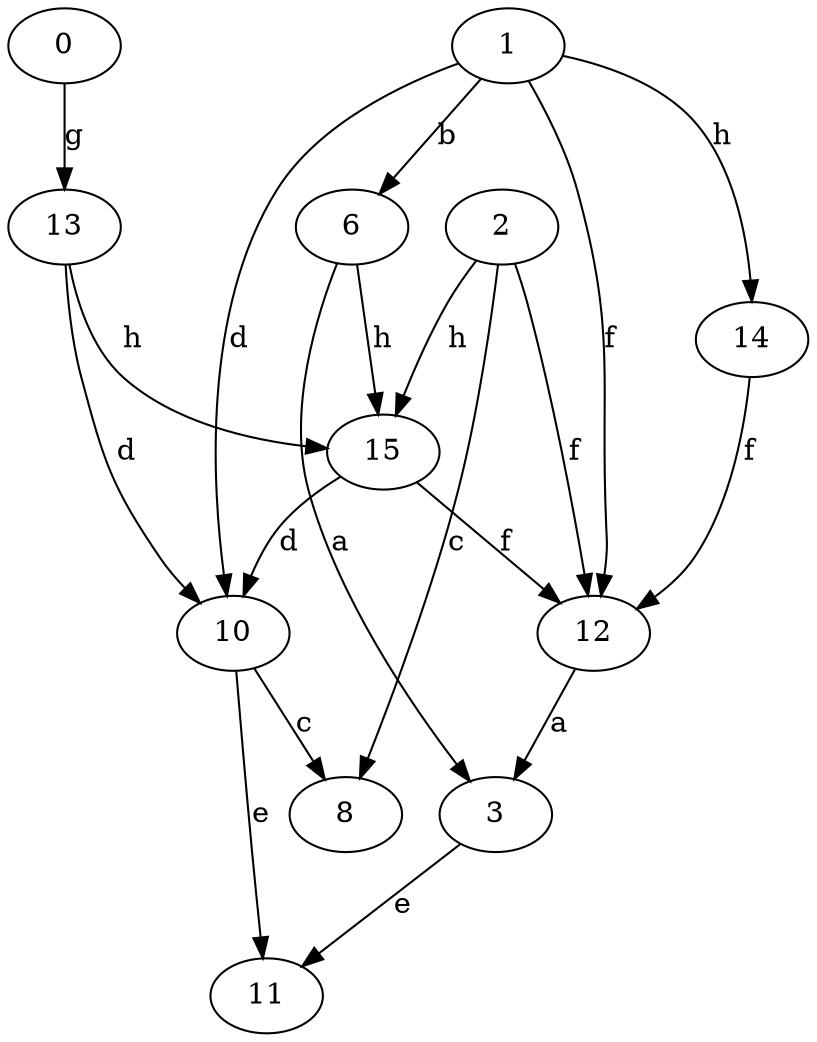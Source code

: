 strict digraph  {
2;
3;
0;
6;
8;
10;
1;
11;
12;
13;
14;
15;
2 -> 8  [label=c];
2 -> 12  [label=f];
2 -> 15  [label=h];
3 -> 11  [label=e];
0 -> 13  [label=g];
6 -> 3  [label=a];
6 -> 15  [label=h];
10 -> 8  [label=c];
10 -> 11  [label=e];
1 -> 6  [label=b];
1 -> 10  [label=d];
1 -> 12  [label=f];
1 -> 14  [label=h];
12 -> 3  [label=a];
13 -> 10  [label=d];
13 -> 15  [label=h];
14 -> 12  [label=f];
15 -> 10  [label=d];
15 -> 12  [label=f];
}
